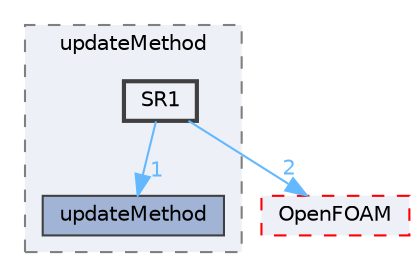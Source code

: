 digraph "src/optimisation/adjointOptimisation/adjoint/optimisation/updateMethod/SR1"
{
 // LATEX_PDF_SIZE
  bgcolor="transparent";
  edge [fontname=Helvetica,fontsize=10,labelfontname=Helvetica,labelfontsize=10];
  node [fontname=Helvetica,fontsize=10,shape=box,height=0.2,width=0.4];
  compound=true
  subgraph clusterdir_442e213e33281933d117f57865442da6 {
    graph [ bgcolor="#edf0f7", pencolor="grey50", label="updateMethod", fontname=Helvetica,fontsize=10 style="filled,dashed", URL="dir_442e213e33281933d117f57865442da6.html",tooltip=""]
  dir_a968e0ad5abdbae5544be71ab3e682ac [label="updateMethod", fillcolor="#a2b4d6", color="grey25", style="filled", URL="dir_a968e0ad5abdbae5544be71ab3e682ac.html",tooltip=""];
  dir_7defe6df425b2bb2bb94fe4e53ec64a8 [label="SR1", fillcolor="#edf0f7", color="grey25", style="filled,bold", URL="dir_7defe6df425b2bb2bb94fe4e53ec64a8.html",tooltip=""];
  }
  dir_c5473ff19b20e6ec4dfe5c310b3778a8 [label="OpenFOAM", fillcolor="#edf0f7", color="red", style="filled,dashed", URL="dir_c5473ff19b20e6ec4dfe5c310b3778a8.html",tooltip=""];
  dir_7defe6df425b2bb2bb94fe4e53ec64a8->dir_a968e0ad5abdbae5544be71ab3e682ac [headlabel="1", labeldistance=1.5 headhref="dir_003728_004233.html" href="dir_003728_004233.html" color="steelblue1" fontcolor="steelblue1"];
  dir_7defe6df425b2bb2bb94fe4e53ec64a8->dir_c5473ff19b20e6ec4dfe5c310b3778a8 [headlabel="2", labeldistance=1.5 headhref="dir_003728_002695.html" href="dir_003728_002695.html" color="steelblue1" fontcolor="steelblue1"];
}
